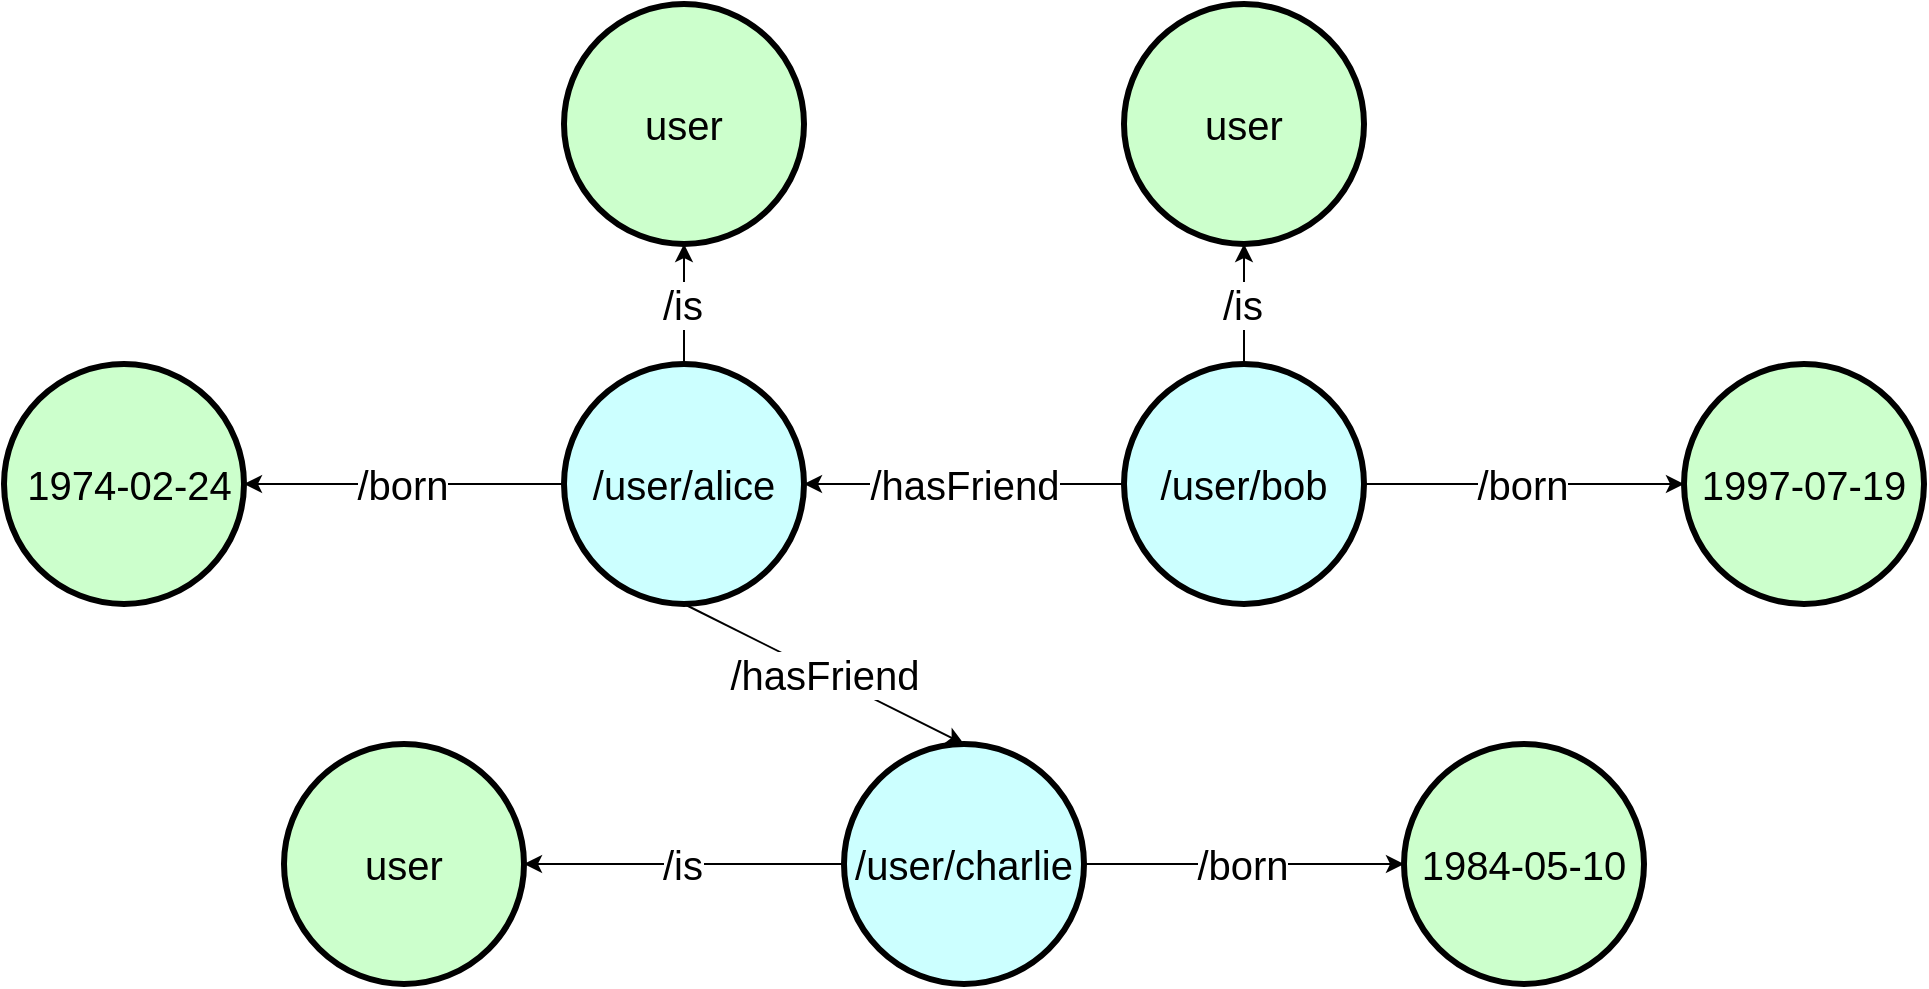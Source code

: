 <mxfile version="20.0.4" type="device"><diagram id="IYd6bzjUQ18QW1BpiMF_" name="Page-1"><mxGraphModel dx="1437" dy="1992" grid="1" gridSize="10" guides="1" tooltips="1" connect="1" arrows="1" fold="1" page="1" pageScale="1" pageWidth="827" pageHeight="1169" math="0" shadow="0"><root><mxCell id="0"/><mxCell id="1" parent="0"/><mxCell id="phhgdTd_cQl4KYRQoKD3-1" value="/user/bob" style="ellipse;whiteSpace=wrap;html=1;shadow=0;fontFamily=Helvetica;fontSize=20;align=center;strokeWidth=3;fillColor=#CCFFFF;strokeColor=#000000;gradientColor=none;" parent="1" vertex="1"><mxGeometry x="1120" y="-360" width="120" height="120" as="geometry"/></mxCell><mxCell id="phhgdTd_cQl4KYRQoKD3-2" value="&lt;font style=&quot;line-height: 0.7;&quot;&gt;&lt;font style=&quot;font-size: 20px;&quot;&gt;/user/alice&lt;/font&gt;&lt;br&gt;&lt;/font&gt;" style="ellipse;whiteSpace=wrap;html=1;shadow=0;fontFamily=Helvetica;fontSize=20;align=center;strokeWidth=3;fillColor=#CCFFFF;" parent="1" vertex="1"><mxGeometry x="840" y="-360" width="120" height="120" as="geometry"/></mxCell><mxCell id="phhgdTd_cQl4KYRQoKD3-3" value="" style="endArrow=classic;html=1;rounded=0;exitX=0;exitY=0.5;exitDx=0;exitDy=0;" parent="1" source="phhgdTd_cQl4KYRQoKD3-1" edge="1"><mxGeometry relative="1" as="geometry"><mxPoint x="1141.0" y="-300" as="sourcePoint"/><mxPoint x="960" y="-300" as="targetPoint"/><Array as="points"><mxPoint x="1070" y="-300"/><mxPoint x="1010" y="-300"/></Array></mxGeometry></mxCell><mxCell id="phhgdTd_cQl4KYRQoKD3-4" value="&lt;span style=&quot;font-size: 20px;&quot;&gt;/hasFriend&lt;/span&gt;" style="edgeLabel;resizable=0;html=1;align=center;verticalAlign=middle;fillColor=#FFB570;fontSize=16;" parent="phhgdTd_cQl4KYRQoKD3-3" connectable="0" vertex="1"><mxGeometry relative="1" as="geometry"><mxPoint as="offset"/></mxGeometry></mxCell><mxCell id="phhgdTd_cQl4KYRQoKD3-5" value="&lt;font style=&quot;line-height: 0.7;&quot;&gt;/user/charlie&lt;br&gt;&lt;/font&gt;" style="ellipse;whiteSpace=wrap;html=1;shadow=0;fontFamily=Helvetica;fontSize=20;align=center;strokeWidth=3;fillColor=#CCFFFF;" parent="1" vertex="1"><mxGeometry x="980" y="-170" width="120" height="120" as="geometry"/></mxCell><mxCell id="phhgdTd_cQl4KYRQoKD3-6" value="" style="endArrow=classic;html=1;rounded=0;exitX=0.5;exitY=1;exitDx=0;exitDy=0;entryX=0.5;entryY=0;entryDx=0;entryDy=0;" parent="1" source="phhgdTd_cQl4KYRQoKD3-2" target="phhgdTd_cQl4KYRQoKD3-5" edge="1"><mxGeometry relative="1" as="geometry"><mxPoint x="1151.0" y="-290" as="sourcePoint"/><mxPoint x="951.0" y="-290" as="targetPoint"/><Array as="points"/></mxGeometry></mxCell><mxCell id="phhgdTd_cQl4KYRQoKD3-7" value="&lt;font style=&quot;&quot;&gt;&lt;span style=&quot;font-size: 20px;&quot;&gt;/hasFriend&lt;/span&gt;&lt;br&gt;&lt;/font&gt;" style="edgeLabel;resizable=0;html=1;align=center;verticalAlign=middle;fillColor=#FFB570;fontSize=16;" parent="phhgdTd_cQl4KYRQoKD3-6" connectable="0" vertex="1"><mxGeometry relative="1" as="geometry"><mxPoint as="offset"/></mxGeometry></mxCell><mxCell id="phhgdTd_cQl4KYRQoKD3-8" value="&lt;font style=&quot;line-height: 0.7;&quot;&gt;user&lt;br&gt;&lt;/font&gt;" style="ellipse;whiteSpace=wrap;html=1;shadow=0;fontFamily=Helvetica;fontSize=20;align=center;strokeWidth=3;fillColor=#CCFFCC;" parent="1" vertex="1"><mxGeometry x="840" y="-540" width="120" height="120" as="geometry"/></mxCell><mxCell id="phhgdTd_cQl4KYRQoKD3-9" value="" style="endArrow=classic;html=1;rounded=0;exitX=0.5;exitY=0;exitDx=0;exitDy=0;entryX=0.5;entryY=1;entryDx=0;entryDy=0;" parent="1" source="phhgdTd_cQl4KYRQoKD3-2" target="phhgdTd_cQl4KYRQoKD3-8" edge="1"><mxGeometry relative="1" as="geometry"><mxPoint x="910" y="-410" as="sourcePoint"/><mxPoint x="880" y="-420" as="targetPoint"/><Array as="points"/></mxGeometry></mxCell><mxCell id="phhgdTd_cQl4KYRQoKD3-10" value="&lt;font style=&quot;&quot;&gt;&lt;span style=&quot;font-size: 20px;&quot;&gt;/is&lt;/span&gt;&lt;br&gt;&lt;/font&gt;" style="edgeLabel;resizable=0;html=1;align=center;verticalAlign=middle;fillColor=#FFB570;fontSize=16;" parent="phhgdTd_cQl4KYRQoKD3-9" connectable="0" vertex="1"><mxGeometry relative="1" as="geometry"><mxPoint x="-1" as="offset"/></mxGeometry></mxCell><mxCell id="phhgdTd_cQl4KYRQoKD3-11" value="&lt;font style=&quot;line-height: 0.7;&quot;&gt;&lt;font style=&quot;font-size: 20px;&quot;&gt;user&lt;/font&gt;&lt;br&gt;&lt;/font&gt;" style="ellipse;whiteSpace=wrap;html=1;shadow=0;fontFamily=Helvetica;fontSize=20;align=center;strokeWidth=3;fillColor=#CCFFCC;" parent="1" vertex="1"><mxGeometry x="700" y="-170" width="120" height="120" as="geometry"/></mxCell><mxCell id="phhgdTd_cQl4KYRQoKD3-12" value="" style="endArrow=classic;html=1;rounded=0;entryX=1;entryY=0.5;entryDx=0;entryDy=0;exitX=0;exitY=0.5;exitDx=0;exitDy=0;" parent="1" source="phhgdTd_cQl4KYRQoKD3-5" target="phhgdTd_cQl4KYRQoKD3-11" edge="1"><mxGeometry relative="1" as="geometry"><mxPoint x="847.574" y="-332.426" as="sourcePoint"/><mxPoint x="760" y="-420" as="targetPoint"/><Array as="points"/></mxGeometry></mxCell><mxCell id="phhgdTd_cQl4KYRQoKD3-13" value="&lt;font style=&quot;&quot;&gt;&lt;span style=&quot;font-size: 20px;&quot;&gt;/is&lt;/span&gt;&lt;br&gt;&lt;/font&gt;" style="edgeLabel;resizable=0;html=1;align=center;verticalAlign=middle;fillColor=#FFB570;fontSize=16;" parent="phhgdTd_cQl4KYRQoKD3-12" connectable="0" vertex="1"><mxGeometry relative="1" as="geometry"><mxPoint x="-1" as="offset"/></mxGeometry></mxCell><mxCell id="phhgdTd_cQl4KYRQoKD3-14" value="&lt;font style=&quot;line-height: 0.7;&quot;&gt;&lt;font style=&quot;font-size: 20px;&quot;&gt;user&lt;/font&gt;&lt;br&gt;&lt;/font&gt;" style="ellipse;whiteSpace=wrap;html=1;shadow=0;fontFamily=Helvetica;fontSize=20;align=center;strokeWidth=3;fillColor=#CCFFCC;" parent="1" vertex="1"><mxGeometry x="1120" y="-540" width="120" height="120" as="geometry"/></mxCell><mxCell id="phhgdTd_cQl4KYRQoKD3-15" value="" style="endArrow=classic;html=1;rounded=0;entryX=0.5;entryY=1;entryDx=0;entryDy=0;" parent="1" target="phhgdTd_cQl4KYRQoKD3-14" edge="1"><mxGeometry relative="1" as="geometry"><mxPoint x="1180" y="-360" as="sourcePoint"/><mxPoint x="1180" y="-420" as="targetPoint"/><Array as="points"/></mxGeometry></mxCell><mxCell id="phhgdTd_cQl4KYRQoKD3-16" value="&lt;font style=&quot;&quot;&gt;&lt;span style=&quot;font-size: 20px;&quot;&gt;/is&lt;/span&gt;&lt;br&gt;&lt;/font&gt;" style="edgeLabel;resizable=0;html=1;align=center;verticalAlign=middle;fillColor=#FFB570;fontSize=16;" parent="phhgdTd_cQl4KYRQoKD3-15" connectable="0" vertex="1"><mxGeometry relative="1" as="geometry"><mxPoint x="-1" as="offset"/></mxGeometry></mxCell><mxCell id="phhgdTd_cQl4KYRQoKD3-17" value="" style="endArrow=classic;html=1;rounded=0;exitX=1;exitY=0.5;exitDx=0;exitDy=0;entryX=0;entryY=0.5;entryDx=0;entryDy=0;" parent="1" source="phhgdTd_cQl4KYRQoKD3-1" target="phhgdTd_cQl4KYRQoKD3-19" edge="1"><mxGeometry relative="1" as="geometry"><mxPoint x="1190" y="-350" as="sourcePoint"/><mxPoint x="1400" y="-300" as="targetPoint"/><Array as="points"><mxPoint x="1320" y="-300"/></Array></mxGeometry></mxCell><mxCell id="phhgdTd_cQl4KYRQoKD3-18" value="&lt;font style=&quot;&quot;&gt;&lt;span style=&quot;font-size: 20px;&quot;&gt;/born&lt;/span&gt;&lt;br&gt;&lt;/font&gt;" style="edgeLabel;resizable=0;html=1;align=center;verticalAlign=middle;fillColor=#FFB570;fontSize=16;" parent="phhgdTd_cQl4KYRQoKD3-17" connectable="0" vertex="1"><mxGeometry relative="1" as="geometry"><mxPoint x="-1" as="offset"/></mxGeometry></mxCell><mxCell id="phhgdTd_cQl4KYRQoKD3-19" value="&lt;font style=&quot;line-height: 0.7;&quot;&gt;&lt;font style=&quot;font-size: 20px;&quot;&gt;1997-07-19&lt;/font&gt;&lt;br&gt;&lt;/font&gt;" style="ellipse;whiteSpace=wrap;html=1;shadow=0;fontFamily=Helvetica;fontSize=20;align=center;strokeWidth=3;fillColor=#CCFFCC;" parent="1" vertex="1"><mxGeometry x="1400" y="-360" width="120" height="120" as="geometry"/></mxCell><mxCell id="phhgdTd_cQl4KYRQoKD3-20" value="" style="endArrow=classic;html=1;rounded=0;exitX=1;exitY=0.5;exitDx=0;exitDy=0;entryX=0;entryY=0.5;entryDx=0;entryDy=0;" parent="1" source="phhgdTd_cQl4KYRQoKD3-5" target="phhgdTd_cQl4KYRQoKD3-22" edge="1"><mxGeometry relative="1" as="geometry"><mxPoint x="1130" y="40" as="sourcePoint"/><mxPoint x="1280" y="-140" as="targetPoint"/><Array as="points"/></mxGeometry></mxCell><mxCell id="phhgdTd_cQl4KYRQoKD3-21" value="&lt;font style=&quot;&quot;&gt;&lt;span style=&quot;font-size: 20px;&quot;&gt;/born&lt;/span&gt;&lt;br&gt;&lt;/font&gt;" style="edgeLabel;resizable=0;html=1;align=center;verticalAlign=middle;fillColor=#FFB570;fontSize=16;" parent="phhgdTd_cQl4KYRQoKD3-20" connectable="0" vertex="1"><mxGeometry relative="1" as="geometry"><mxPoint x="-1" as="offset"/></mxGeometry></mxCell><mxCell id="phhgdTd_cQl4KYRQoKD3-22" value="&lt;font style=&quot;line-height: 0.7;&quot;&gt;&lt;font style=&quot;font-size: 20px;&quot;&gt;1984-05-10&lt;/font&gt;&lt;br&gt;&lt;/font&gt;" style="ellipse;whiteSpace=wrap;html=1;shadow=0;fontFamily=Helvetica;fontSize=20;align=center;strokeWidth=3;fillColor=#CCFFCC;" parent="1" vertex="1"><mxGeometry x="1260" y="-170" width="120" height="120" as="geometry"/></mxCell><mxCell id="phhgdTd_cQl4KYRQoKD3-23" value="&lt;font style=&quot;line-height: 0.7;&quot;&gt;&lt;font style=&quot;font-size: 20px;&quot;&gt;&amp;nbsp;1974-02-24&lt;/font&gt;&lt;br&gt;&lt;/font&gt;" style="ellipse;whiteSpace=wrap;html=1;shadow=0;fontFamily=Helvetica;fontSize=20;align=center;strokeWidth=3;fillColor=#CCFFCC;" parent="1" vertex="1"><mxGeometry x="560" y="-360" width="120" height="120" as="geometry"/></mxCell><mxCell id="phhgdTd_cQl4KYRQoKD3-24" value="" style="endArrow=classic;html=1;rounded=0;exitX=0;exitY=0.5;exitDx=0;exitDy=0;entryX=1;entryY=0.5;entryDx=0;entryDy=0;" parent="1" source="phhgdTd_cQl4KYRQoKD3-2" target="phhgdTd_cQl4KYRQoKD3-23" edge="1"><mxGeometry relative="1" as="geometry"><mxPoint x="1140" y="-130" as="sourcePoint"/><mxPoint x="1290" y="-130" as="targetPoint"/><Array as="points"/></mxGeometry></mxCell><mxCell id="phhgdTd_cQl4KYRQoKD3-25" value="&lt;font style=&quot;&quot;&gt;&lt;span style=&quot;font-size: 20px;&quot;&gt;/born&lt;/span&gt;&lt;br&gt;&lt;/font&gt;" style="edgeLabel;resizable=0;html=1;align=center;verticalAlign=middle;fillColor=#FFB570;fontSize=16;" parent="phhgdTd_cQl4KYRQoKD3-24" connectable="0" vertex="1"><mxGeometry relative="1" as="geometry"><mxPoint x="-1" as="offset"/></mxGeometry></mxCell></root></mxGraphModel></diagram></mxfile>